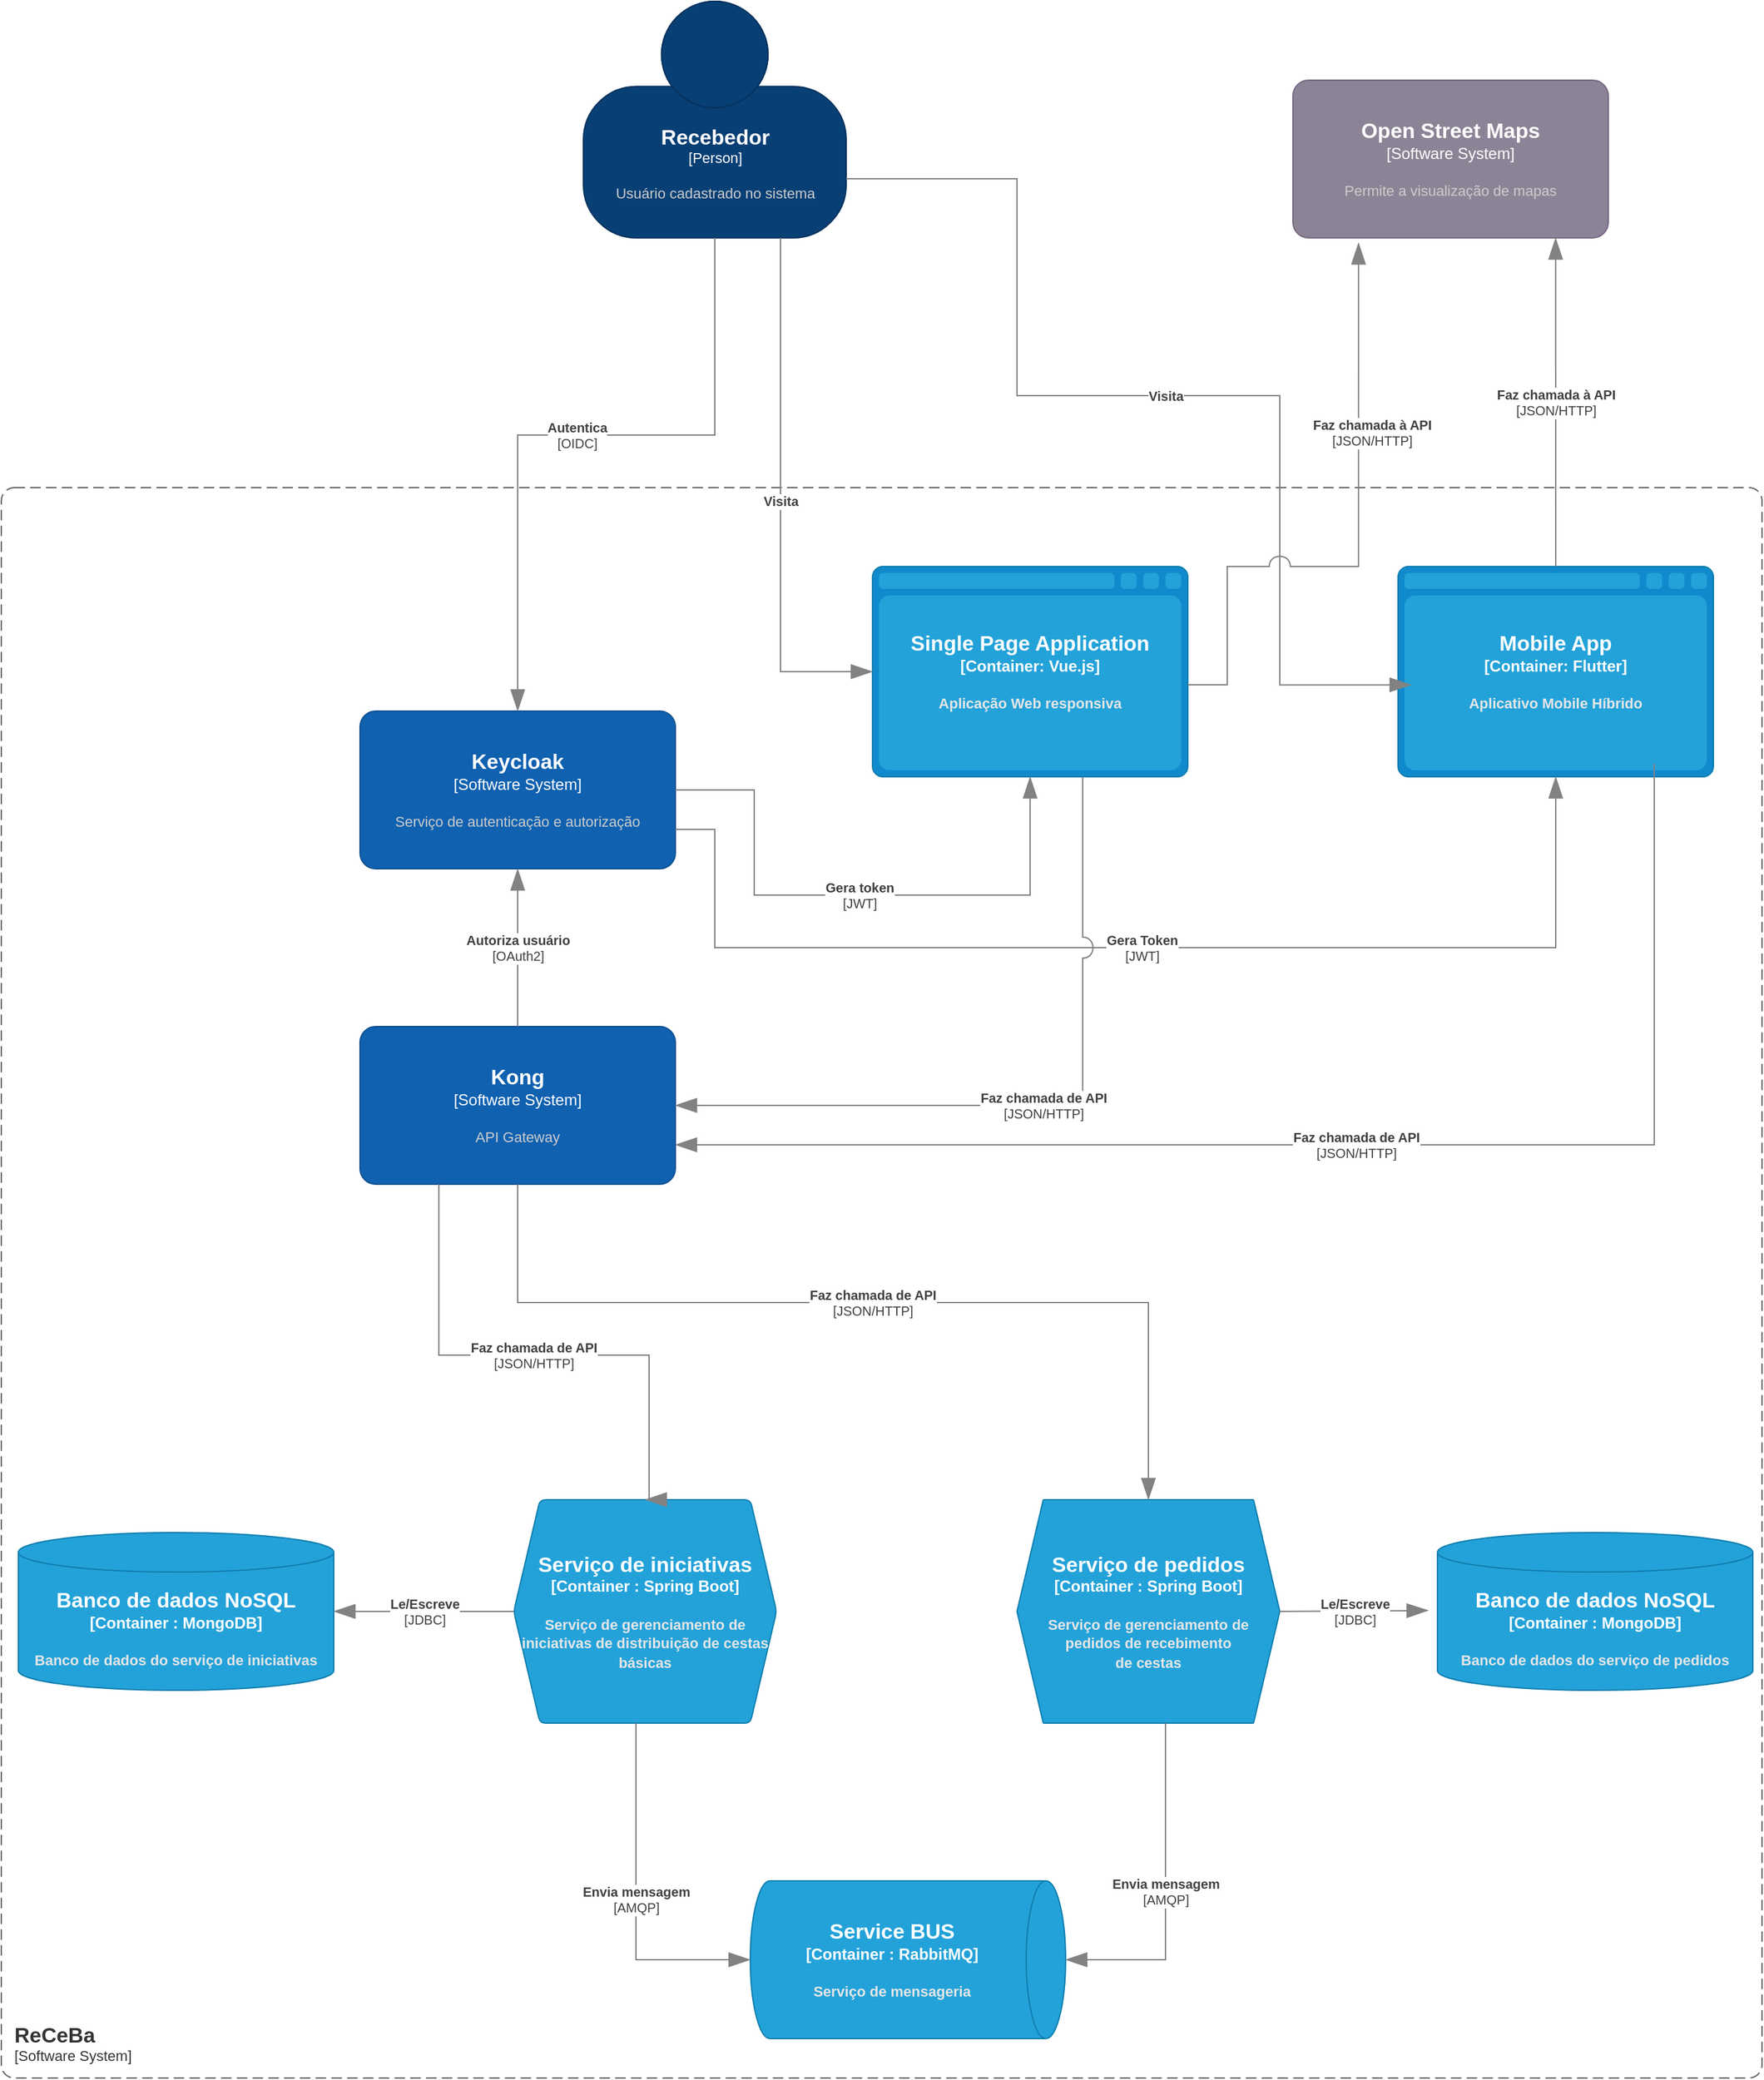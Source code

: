 <mxfile version="20.4.0" type="github">
  <diagram id="y-Y9gabqdXIpczS2H33h" name="Page-1">
    <mxGraphModel dx="2424" dy="2037" grid="1" gridSize="10" guides="1" tooltips="1" connect="1" arrows="1" fold="1" page="1" pageScale="1" pageWidth="827" pageHeight="1169" math="0" shadow="0">
      <root>
        <mxCell id="0" />
        <mxCell id="1" parent="0" />
        <object placeholders="1" c4Name="Recebedor" c4Type="Person" c4Description="Usuário cadastrado no sistema" label="&lt;font style=&quot;font-size: 16px&quot;&gt;&lt;b&gt;%c4Name%&lt;/b&gt;&lt;/font&gt;&lt;div&gt;[%c4Type%]&lt;/div&gt;&lt;br&gt;&lt;div&gt;&lt;font style=&quot;font-size: 11px&quot;&gt;&lt;font color=&quot;#cccccc&quot;&gt;%c4Description%&lt;/font&gt;&lt;/div&gt;" id="eDDs2N5m-C9f4of710V5-5">
          <mxCell style="html=1;fontSize=11;dashed=0;whitespace=wrap;fillColor=#083F75;strokeColor=#06315C;fontColor=#ffffff;shape=mxgraph.c4.person2;align=center;metaEdit=1;points=[[0.5,0,0],[1,0.5,0],[1,0.75,0],[0.75,1,0],[0.5,1,0],[0.25,1,0],[0,0.75,0],[0,0.5,0]];resizable=0;" parent="1" vertex="1">
            <mxGeometry x="-80" y="-680" width="200" height="180" as="geometry" />
          </mxCell>
        </object>
        <object placeholders="1" c4Name="Open Street Maps" c4Type="Software System" c4Description="Permite a visualização de mapas" label="&lt;font style=&quot;font-size: 16px&quot;&gt;&lt;b&gt;%c4Name%&lt;/b&gt;&lt;/font&gt;&lt;div&gt;[%c4Type%]&lt;/div&gt;&lt;br&gt;&lt;div&gt;&lt;font style=&quot;font-size: 11px&quot;&gt;&lt;font color=&quot;#cccccc&quot;&gt;%c4Description%&lt;/font&gt;&lt;/div&gt;" id="6pmbPQQ5R0QAC-_4h9A8-3">
          <mxCell style="rounded=1;whiteSpace=wrap;html=1;labelBackgroundColor=none;fillColor=#8C8496;fontColor=#ffffff;align=center;arcSize=10;strokeColor=#736782;metaEdit=1;resizable=0;points=[[0.25,0,0],[0.5,0,0],[0.75,0,0],[1,0.25,0],[1,0.5,0],[1,0.75,0],[0.75,1,0],[0.5,1,0],[0.25,1,0],[0,0.75,0],[0,0.5,0],[0,0.25,0]];" parent="1" vertex="1">
            <mxGeometry x="460" y="-620" width="240" height="120" as="geometry" />
          </mxCell>
        </object>
        <object placeholders="1" c4Name="ReCeBa" c4Type="SystemScopeBoundary" c4Application="Software System" label="&lt;font style=&quot;font-size: 16px&quot;&gt;&lt;b&gt;&lt;div style=&quot;text-align: left&quot;&gt;%c4Name%&lt;/div&gt;&lt;/b&gt;&lt;/font&gt;&lt;div style=&quot;text-align: left&quot;&gt;[%c4Application%]&lt;/div&gt;" id="wXuz3sPJkxQ7vYngn2oM-1">
          <mxCell style="rounded=1;fontSize=11;whiteSpace=wrap;html=1;dashed=1;arcSize=20;fillColor=none;strokeColor=#666666;fontColor=#333333;labelBackgroundColor=none;align=left;verticalAlign=bottom;labelBorderColor=none;spacingTop=0;spacing=10;dashPattern=8 4;metaEdit=1;rotatable=0;perimeter=rectanglePerimeter;noLabel=0;labelPadding=0;allowArrows=0;connectable=0;expand=0;recursiveResize=0;editable=1;pointerEvents=0;absoluteArcSize=1;points=[[0.25,0,0],[0.5,0,0],[0.75,0,0],[1,0.25,0],[1,0.5,0],[1,0.75,0],[0.75,1,0],[0.5,1,0],[0.25,1,0],[0,0.75,0],[0,0.5,0],[0,0.25,0]];" vertex="1" parent="1">
            <mxGeometry x="-523" y="-310" width="1340" height="1210" as="geometry" />
          </mxCell>
        </object>
        <object placeholders="1" c4Type="Single Page Application" c4Container="Container" c4Technology="Vue.js" c4Description="Aplicação Web responsiva" label="&lt;font style=&quot;font-size: 16px&quot;&gt;&lt;b&gt;%c4Type%&lt;/font&gt;&lt;div&gt;[%c4Container%:&amp;nbsp;%c4Technology%]&lt;/div&gt;&lt;br&gt;&lt;div&gt;&lt;font style=&quot;font-size: 11px&quot;&gt;&lt;font color=&quot;#E6E6E6&quot;&gt;%c4Description%&lt;/font&gt;&lt;/div&gt;" id="wXuz3sPJkxQ7vYngn2oM-3">
          <mxCell style="shape=mxgraph.c4.webBrowserContainer2;whiteSpace=wrap;html=1;boundedLbl=1;rounded=0;labelBackgroundColor=none;strokeColor=#118ACD;fillColor=#23A2D9;strokeColor=#118ACD;strokeColor2=#0E7DAD;fontSize=12;fontColor=#ffffff;align=center;metaEdit=1;points=[[0.5,0,0],[1,0.25,0],[1,0.5,0],[1,0.75,0],[0.5,1,0],[0,0.75,0],[0,0.5,0],[0,0.25,0]];resizable=0;" vertex="1" parent="1">
            <mxGeometry x="140" y="-250" width="240" height="160" as="geometry" />
          </mxCell>
        </object>
        <object placeholders="1" c4Type="Mobile App" c4Container="Container" c4Technology="Flutter" c4Description="Aplicativo Mobile Híbrido" label="&lt;font style=&quot;font-size: 16px&quot;&gt;&lt;b&gt;%c4Type%&lt;/font&gt;&lt;div&gt;[%c4Container%:&amp;nbsp;%c4Technology%]&lt;/div&gt;&lt;br&gt;&lt;div&gt;&lt;font style=&quot;font-size: 11px&quot;&gt;&lt;font color=&quot;#E6E6E6&quot;&gt;%c4Description%&lt;/font&gt;&lt;/div&gt;" id="wXuz3sPJkxQ7vYngn2oM-4">
          <mxCell style="shape=mxgraph.c4.webBrowserContainer2;whiteSpace=wrap;html=1;boundedLbl=1;rounded=0;labelBackgroundColor=none;strokeColor=#118ACD;fillColor=#23A2D9;strokeColor=#118ACD;strokeColor2=#0E7DAD;fontSize=12;fontColor=#ffffff;align=center;metaEdit=1;points=[[0.5,0,0],[1,0.25,0],[1,0.5,0],[1,0.75,0],[0.5,1,0],[0,0.75,0],[0,0.5,0],[0,0.25,0]];resizable=0;" vertex="1" parent="1">
            <mxGeometry x="540" y="-250" width="240" height="160" as="geometry" />
          </mxCell>
        </object>
        <object placeholders="1" c4Type="Serviço de iniciativas" c4Container="Container " c4Technology="Spring Boot" c4Description="Serviço de gerenciamento de iniciativas de distribuição de cestas básicas" label="&lt;font style=&quot;font-size: 16px&quot;&gt;&lt;b&gt;%c4Type%&lt;/font&gt;&lt;div&gt;[%c4Container%:&amp;nbsp;%c4Technology%]&lt;/div&gt;&lt;br&gt;&lt;div&gt;&lt;font style=&quot;font-size: 11px&quot;&gt;&lt;font color=&quot;#E6E6E6&quot;&gt;%c4Description%&lt;/font&gt;&lt;/div&gt;" id="wXuz3sPJkxQ7vYngn2oM-5">
          <mxCell style="shape=hexagon;size=20;perimeter=hexagonPerimeter2;whiteSpace=wrap;html=1;fixedSize=1;rounded=1;labelBackgroundColor=none;fillColor=#23A2D9;fontSize=12;fontColor=#ffffff;align=center;strokeColor=#0E7DAD;metaEdit=1;points=[[0.5,0,0],[1,0.25,0],[1,0.5,0],[1,0.75,0],[0.5,1,0],[0,0.75,0],[0,0.5,0],[0,0.25,0]];resizable=0;arcSize=9;" vertex="1" parent="1">
            <mxGeometry x="-133" y="460" width="200" height="170" as="geometry" />
          </mxCell>
        </object>
        <object placeholders="1" c4Type="Serviço de pedidos" c4Container="Container " c4Technology="Spring Boot" c4Description="Serviço de gerenciamento de&#xa;pedidos de recebimento&#xa;de cestas" label="&lt;font style=&quot;font-size: 16px&quot;&gt;&lt;b&gt;%c4Type%&lt;/font&gt;&lt;div&gt;[%c4Container%:&amp;nbsp;%c4Technology%]&lt;/div&gt;&lt;br&gt;&lt;div&gt;&lt;font style=&quot;font-size: 11px&quot;&gt;&lt;font color=&quot;#E6E6E6&quot;&gt;%c4Description%&lt;/font&gt;&lt;/div&gt;" id="wXuz3sPJkxQ7vYngn2oM-8">
          <mxCell style="shape=hexagon;size=20;perimeter=hexagonPerimeter2;whiteSpace=wrap;html=1;fixedSize=1;rounded=1;labelBackgroundColor=none;fillColor=#23A2D9;fontSize=12;fontColor=#ffffff;align=center;strokeColor=#0E7DAD;metaEdit=1;points=[[0.5,0,0],[1,0.25,0],[1,0.5,0],[1,0.75,0],[0.5,1,0],[0,0.75,0],[0,0.5,0],[0,0.25,0]];resizable=0;arcSize=1;" vertex="1" parent="1">
            <mxGeometry x="250" y="460" width="200" height="170" as="geometry" />
          </mxCell>
        </object>
        <object placeholders="1" c4Type="Banco de dados NoSQL" c4Container="Container " c4Technology="MongoDB" c4Description="Banco de dados do serviço de iniciativas" label="&lt;font style=&quot;font-size: 16px&quot;&gt;&lt;b&gt;%c4Type%&lt;/font&gt;&lt;div&gt;[%c4Container%:&amp;nbsp;%c4Technology%]&lt;/div&gt;&lt;br&gt;&lt;div&gt;&lt;font style=&quot;font-size: 11px&quot;&gt;&lt;font color=&quot;#E6E6E6&quot;&gt;%c4Description%&lt;/font&gt;&lt;/div&gt;" id="wXuz3sPJkxQ7vYngn2oM-9">
          <mxCell style="shape=cylinder3;size=15;whiteSpace=wrap;html=1;boundedLbl=1;rounded=0;labelBackgroundColor=none;fillColor=#23A2D9;fontSize=12;fontColor=#ffffff;align=center;strokeColor=#0E7DAD;metaEdit=1;points=[[0.5,0,0],[1,0.25,0],[1,0.5,0],[1,0.75,0],[0.5,1,0],[0,0.75,0],[0,0.5,0],[0,0.25,0]];resizable=0;" vertex="1" parent="1">
            <mxGeometry x="-510" y="485" width="240" height="120" as="geometry" />
          </mxCell>
        </object>
        <object placeholders="1" c4Type="Banco de dados NoSQL" c4Container="Container " c4Technology="MongoDB" c4Description="Banco de dados do serviço de pedidos" label="&lt;font style=&quot;font-size: 16px&quot;&gt;&lt;b&gt;%c4Type%&lt;/font&gt;&lt;div&gt;[%c4Container%:&amp;nbsp;%c4Technology%]&lt;/div&gt;&lt;br&gt;&lt;div&gt;&lt;font style=&quot;font-size: 11px&quot;&gt;&lt;font color=&quot;#E6E6E6&quot;&gt;%c4Description%&lt;/font&gt;&lt;/div&gt;" id="wXuz3sPJkxQ7vYngn2oM-12">
          <mxCell style="shape=cylinder3;size=15;whiteSpace=wrap;html=1;boundedLbl=1;rounded=0;labelBackgroundColor=none;fillColor=#23A2D9;fontSize=12;fontColor=#ffffff;align=center;strokeColor=#0E7DAD;metaEdit=1;points=[[0.5,0,0],[1,0.25,0],[1,0.5,0],[1,0.75,0],[0.5,1,0],[0,0.75,0],[0,0.5,0],[0,0.25,0]];resizable=0;" vertex="1" parent="1">
            <mxGeometry x="570" y="485" width="240" height="120" as="geometry" />
          </mxCell>
        </object>
        <object placeholders="1" c4Name="Keycloak" c4Type="Software System" c4Description="Serviço de autenticação e autorização" label="&lt;font style=&quot;font-size: 16px&quot;&gt;&lt;b&gt;%c4Name%&lt;/b&gt;&lt;/font&gt;&lt;div&gt;[%c4Type%]&lt;/div&gt;&lt;br&gt;&lt;div&gt;&lt;font style=&quot;font-size: 11px&quot;&gt;&lt;font color=&quot;#cccccc&quot;&gt;%c4Description%&lt;/font&gt;&lt;/div&gt;" id="wXuz3sPJkxQ7vYngn2oM-14">
          <mxCell style="rounded=1;whiteSpace=wrap;html=1;labelBackgroundColor=none;fillColor=#1061B0;fontColor=#ffffff;align=center;arcSize=10;strokeColor=#0D5091;metaEdit=1;resizable=0;points=[[0.25,0,0],[0.5,0,0],[0.75,0,0],[1,0.25,0],[1,0.5,0],[1,0.75,0],[0.75,1,0],[0.5,1,0],[0.25,1,0],[0,0.75,0],[0,0.5,0],[0,0.25,0]];" vertex="1" parent="1">
            <mxGeometry x="-250" y="-140" width="240" height="120" as="geometry" />
          </mxCell>
        </object>
        <object placeholders="1" c4Name="Kong" c4Type="Software System" c4Description="API Gateway" label="&lt;font style=&quot;font-size: 16px&quot;&gt;&lt;b&gt;%c4Name%&lt;/b&gt;&lt;/font&gt;&lt;div&gt;[%c4Type%]&lt;/div&gt;&lt;br&gt;&lt;div&gt;&lt;font style=&quot;font-size: 11px&quot;&gt;&lt;font color=&quot;#cccccc&quot;&gt;%c4Description%&lt;/font&gt;&lt;/div&gt;" id="wXuz3sPJkxQ7vYngn2oM-15">
          <mxCell style="rounded=1;whiteSpace=wrap;html=1;labelBackgroundColor=none;fillColor=#1061B0;fontColor=#ffffff;align=center;arcSize=10;strokeColor=#0D5091;metaEdit=1;resizable=0;points=[[0.25,0,0],[0.5,0,0],[0.75,0,0],[1,0.25,0],[1,0.5,0],[1,0.75,0],[0.75,1,0],[0.5,1,0],[0.25,1,0],[0,0.75,0],[0,0.5,0],[0,0.25,0]];" vertex="1" parent="1">
            <mxGeometry x="-250" y="100" width="240" height="120" as="geometry" />
          </mxCell>
        </object>
        <object placeholders="1" c4Type="Service BUS" c4Container="Container " c4Technology="RabbitMQ" c4Description="Serviço de mensageria" label="&lt;font style=&quot;font-size: 16px&quot;&gt;&lt;b&gt;%c4Type%&lt;/font&gt;&lt;div&gt;[%c4Container%:&amp;nbsp;%c4Technology%]&lt;/div&gt;&lt;br&gt;&lt;div&gt;&lt;font style=&quot;font-size: 11px&quot;&gt;&lt;font color=&quot;#E6E6E6&quot;&gt;%c4Description%&lt;/font&gt;&lt;/div&gt;" id="wXuz3sPJkxQ7vYngn2oM-17">
          <mxCell style="shape=cylinder3;size=15;direction=south;whiteSpace=wrap;html=1;boundedLbl=1;rounded=0;labelBackgroundColor=none;fillColor=#23A2D9;fontSize=12;fontColor=#ffffff;align=center;strokeColor=#0E7DAD;metaEdit=1;points=[[0.5,0,0],[1,0.25,0],[1,0.5,0],[1,0.75,0],[0.5,1,0],[0,0.75,0],[0,0.5,0],[0,0.25,0]];resizable=0;" vertex="1" parent="1">
            <mxGeometry x="47" y="750" width="240" height="120" as="geometry" />
          </mxCell>
        </object>
        <object placeholders="1" c4Type="Relationship" c4Description="Visita" label="&lt;div style=&quot;text-align: left&quot;&gt;&lt;div style=&quot;text-align: center&quot;&gt;&lt;b&gt;%c4Description%&lt;/b&gt;&lt;/div&gt;" id="wXuz3sPJkxQ7vYngn2oM-38">
          <mxCell style="endArrow=blockThin;html=1;fontSize=10;fontColor=#404040;strokeWidth=1;endFill=1;strokeColor=#828282;elbow=vertical;metaEdit=1;endSize=14;startSize=14;jumpStyle=arc;jumpSize=16;rounded=0;edgeStyle=orthogonalEdgeStyle;exitX=0.75;exitY=1;exitDx=0;exitDy=0;exitPerimeter=0;entryX=0;entryY=0.5;entryDx=0;entryDy=0;entryPerimeter=0;" edge="1" parent="1" source="eDDs2N5m-C9f4of710V5-5" target="wXuz3sPJkxQ7vYngn2oM-3">
            <mxGeometry width="240" relative="1" as="geometry">
              <mxPoint x="70" y="-460" as="sourcePoint" />
              <mxPoint x="270" y="110" as="targetPoint" />
              <Array as="points">
                <mxPoint x="70" y="-170" />
              </Array>
            </mxGeometry>
          </mxCell>
        </object>
        <object placeholders="1" c4Type="Relationship" c4Technology="OAuth2" c4Description="Autoriza usuário" label="&lt;div style=&quot;text-align: left&quot;&gt;&lt;div style=&quot;text-align: center&quot;&gt;&lt;b&gt;%c4Description%&lt;/b&gt;&lt;/div&gt;&lt;div style=&quot;text-align: center&quot;&gt;[%c4Technology%]&lt;/div&gt;&lt;/div&gt;" id="wXuz3sPJkxQ7vYngn2oM-41">
          <mxCell style="endArrow=blockThin;html=1;fontSize=10;fontColor=#404040;strokeWidth=1;endFill=1;strokeColor=#828282;elbow=vertical;metaEdit=1;endSize=14;startSize=14;jumpStyle=arc;jumpSize=16;rounded=0;edgeStyle=orthogonalEdgeStyle;" edge="1" parent="1" source="wXuz3sPJkxQ7vYngn2oM-15">
            <mxGeometry width="240" relative="1" as="geometry">
              <mxPoint x="-130" y="-140" as="sourcePoint" />
              <mxPoint x="-130" y="-20" as="targetPoint" />
            </mxGeometry>
          </mxCell>
        </object>
        <object placeholders="1" c4Type="Relationship" c4Description="Visita" label="&lt;div style=&quot;text-align: left&quot;&gt;&lt;div style=&quot;text-align: center&quot;&gt;&lt;b&gt;%c4Description%&lt;/b&gt;&lt;/div&gt;" id="wXuz3sPJkxQ7vYngn2oM-43">
          <mxCell style="endArrow=blockThin;html=1;fontSize=10;fontColor=#404040;strokeWidth=1;endFill=1;strokeColor=#828282;elbow=vertical;metaEdit=1;endSize=14;startSize=14;jumpStyle=arc;jumpSize=16;rounded=0;edgeStyle=orthogonalEdgeStyle;exitX=1;exitY=0.75;exitDx=0;exitDy=0;exitPerimeter=0;entryX=0.042;entryY=0.563;entryDx=0;entryDy=0;entryPerimeter=0;" edge="1" parent="1" source="eDDs2N5m-C9f4of710V5-5" target="wXuz3sPJkxQ7vYngn2oM-4">
            <mxGeometry width="240" relative="1" as="geometry">
              <mxPoint x="50" y="-490" as="sourcePoint" />
              <mxPoint x="530" y="-50" as="targetPoint" />
              <Array as="points">
                <mxPoint x="250" y="-545" />
                <mxPoint x="250" y="-380" />
                <mxPoint x="450" y="-380" />
                <mxPoint x="450" y="-160" />
              </Array>
            </mxGeometry>
          </mxCell>
        </object>
        <object placeholders="1" c4Type="Relationship" c4Technology="OIDC" c4Description="Autentica" label="&lt;div style=&quot;text-align: left&quot;&gt;&lt;div style=&quot;text-align: center&quot;&gt;&lt;b&gt;%c4Description%&lt;/b&gt;&lt;/div&gt;&lt;div style=&quot;text-align: center&quot;&gt;[%c4Technology%]&lt;/div&gt;&lt;/div&gt;" id="wXuz3sPJkxQ7vYngn2oM-44">
          <mxCell style="endArrow=blockThin;html=1;fontSize=10;fontColor=#404040;strokeWidth=1;endFill=1;strokeColor=#828282;elbow=vertical;metaEdit=1;endSize=14;startSize=14;jumpStyle=arc;jumpSize=16;rounded=0;edgeStyle=orthogonalEdgeStyle;exitX=0.5;exitY=1;exitDx=0;exitDy=0;exitPerimeter=0;entryX=0.5;entryY=0;entryDx=0;entryDy=0;entryPerimeter=0;" edge="1" parent="1" source="eDDs2N5m-C9f4of710V5-5" target="wXuz3sPJkxQ7vYngn2oM-14">
            <mxGeometry width="240" relative="1" as="geometry">
              <mxPoint x="-350" y="-400" as="sourcePoint" />
              <mxPoint x="-110" y="-400" as="targetPoint" />
              <Array as="points">
                <mxPoint x="20" y="-350" />
                <mxPoint x="-130" y="-350" />
              </Array>
            </mxGeometry>
          </mxCell>
        </object>
        <object placeholders="1" c4Type="Relationship" c4Technology="JWT" c4Description="Gera token" label="&lt;div style=&quot;text-align: left&quot;&gt;&lt;div style=&quot;text-align: center&quot;&gt;&lt;b&gt;%c4Description%&lt;/b&gt;&lt;/div&gt;&lt;div style=&quot;text-align: center&quot;&gt;[%c4Technology%]&lt;/div&gt;&lt;/div&gt;" id="wXuz3sPJkxQ7vYngn2oM-46">
          <mxCell style="endArrow=blockThin;html=1;fontSize=10;fontColor=#404040;strokeWidth=1;endFill=1;strokeColor=#828282;elbow=vertical;metaEdit=1;endSize=14;startSize=14;jumpStyle=arc;jumpSize=16;rounded=0;edgeStyle=orthogonalEdgeStyle;exitX=1;exitY=0.5;exitDx=0;exitDy=0;exitPerimeter=0;entryX=0.5;entryY=1;entryDx=0;entryDy=0;entryPerimeter=0;" edge="1" parent="1" source="wXuz3sPJkxQ7vYngn2oM-14" target="wXuz3sPJkxQ7vYngn2oM-3">
            <mxGeometry width="240" relative="1" as="geometry">
              <mxPoint x="150" y="40" as="sourcePoint" />
              <mxPoint x="390" y="40" as="targetPoint" />
              <Array as="points">
                <mxPoint x="50" y="-80" />
                <mxPoint x="50" />
                <mxPoint x="260" />
              </Array>
            </mxGeometry>
          </mxCell>
        </object>
        <object placeholders="1" c4Type="Relationship" c4Technology="JWT" c4Description="Gera Token" label="&lt;div style=&quot;text-align: left&quot;&gt;&lt;div style=&quot;text-align: center&quot;&gt;&lt;b&gt;%c4Description%&lt;/b&gt;&lt;/div&gt;&lt;div style=&quot;text-align: center&quot;&gt;[%c4Technology%]&lt;/div&gt;&lt;/div&gt;" id="wXuz3sPJkxQ7vYngn2oM-49">
          <mxCell style="endArrow=blockThin;html=1;fontSize=10;fontColor=#404040;strokeWidth=1;endFill=1;strokeColor=#828282;elbow=vertical;metaEdit=1;endSize=14;startSize=14;jumpStyle=arc;jumpSize=16;rounded=0;edgeStyle=orthogonalEdgeStyle;exitX=1;exitY=0.75;exitDx=0;exitDy=0;exitPerimeter=0;entryX=0.5;entryY=1;entryDx=0;entryDy=0;entryPerimeter=0;" edge="1" parent="1" source="wXuz3sPJkxQ7vYngn2oM-14" target="wXuz3sPJkxQ7vYngn2oM-4">
            <mxGeometry width="240" relative="1" as="geometry">
              <mxPoint x="240" y="130" as="sourcePoint" />
              <mxPoint x="480" y="130" as="targetPoint" />
              <Array as="points">
                <mxPoint x="20" y="-50" />
                <mxPoint x="20" y="40" />
                <mxPoint x="660" y="40" />
              </Array>
            </mxGeometry>
          </mxCell>
        </object>
        <object placeholders="1" c4Type="Relationship" c4Technology="JSON/HTTP" c4Description="Faz chamada de API" label="&lt;div style=&quot;text-align: left&quot;&gt;&lt;div style=&quot;text-align: center&quot;&gt;&lt;b&gt;%c4Description%&lt;/b&gt;&lt;/div&gt;&lt;div style=&quot;text-align: center&quot;&gt;[%c4Technology%]&lt;/div&gt;&lt;/div&gt;" id="wXuz3sPJkxQ7vYngn2oM-50">
          <mxCell style="endArrow=blockThin;html=1;fontSize=10;fontColor=#404040;strokeWidth=1;endFill=1;strokeColor=#828282;elbow=vertical;metaEdit=1;endSize=14;startSize=14;jumpStyle=arc;jumpSize=16;rounded=0;edgeStyle=orthogonalEdgeStyle;entryX=1;entryY=0.5;entryDx=0;entryDy=0;entryPerimeter=0;" edge="1" parent="1" target="wXuz3sPJkxQ7vYngn2oM-15">
            <mxGeometry width="240" relative="1" as="geometry">
              <mxPoint x="300" y="-90" as="sourcePoint" />
              <mxPoint x="300" y="360" as="targetPoint" />
              <Array as="points">
                <mxPoint x="300" y="160" />
              </Array>
            </mxGeometry>
          </mxCell>
        </object>
        <object placeholders="1" c4Type="Relationship" c4Technology="JSON/HTTP" c4Description="Faz chamada de API" label="&lt;div style=&quot;text-align: left&quot;&gt;&lt;div style=&quot;text-align: center&quot;&gt;&lt;b&gt;%c4Description%&lt;/b&gt;&lt;/div&gt;&lt;div style=&quot;text-align: center&quot;&gt;[%c4Technology%]&lt;/div&gt;&lt;/div&gt;" id="wXuz3sPJkxQ7vYngn2oM-51">
          <mxCell style="endArrow=blockThin;html=1;fontSize=10;fontColor=#404040;strokeWidth=1;endFill=1;strokeColor=#828282;elbow=vertical;metaEdit=1;endSize=14;startSize=14;jumpStyle=arc;jumpSize=16;rounded=0;edgeStyle=orthogonalEdgeStyle;entryX=1;entryY=0.75;entryDx=0;entryDy=0;entryPerimeter=0;" edge="1" parent="1" target="wXuz3sPJkxQ7vYngn2oM-15">
            <mxGeometry width="240" relative="1" as="geometry">
              <mxPoint x="735" y="-100.0" as="sourcePoint" />
              <mxPoint x="430" y="160" as="targetPoint" />
              <Array as="points">
                <mxPoint x="735" y="190" />
              </Array>
            </mxGeometry>
          </mxCell>
        </object>
        <object placeholders="1" c4Type="Relationship" c4Technology="JSON/HTTP" c4Description="Faz chamada de API" label="&lt;div style=&quot;text-align: left&quot;&gt;&lt;div style=&quot;text-align: center&quot;&gt;&lt;b&gt;%c4Description%&lt;/b&gt;&lt;/div&gt;&lt;div style=&quot;text-align: center&quot;&gt;[%c4Technology%]&lt;/div&gt;&lt;/div&gt;" id="wXuz3sPJkxQ7vYngn2oM-54">
          <mxCell style="endArrow=blockThin;html=1;fontSize=10;fontColor=#404040;strokeWidth=1;endFill=1;strokeColor=#828282;elbow=vertical;metaEdit=1;endSize=14;startSize=14;jumpStyle=arc;jumpSize=16;rounded=0;edgeStyle=orthogonalEdgeStyle;entryX=0.5;entryY=0;entryDx=0;entryDy=0;entryPerimeter=0;" edge="1" parent="1" source="wXuz3sPJkxQ7vYngn2oM-15" target="wXuz3sPJkxQ7vYngn2oM-8">
            <mxGeometry width="240" relative="1" as="geometry">
              <mxPoint x="-130" y="220" as="sourcePoint" />
              <mxPoint x="-130" y="460" as="targetPoint" />
              <Array as="points">
                <mxPoint x="-130" y="310" />
                <mxPoint x="350" y="310" />
              </Array>
            </mxGeometry>
          </mxCell>
        </object>
        <object placeholders="1" c4Type="Relationship" c4Technology="JSON/HTTP" c4Description="Faz chamada de API" label="&lt;div style=&quot;text-align: left&quot;&gt;&lt;div style=&quot;text-align: center&quot;&gt;&lt;b&gt;%c4Description%&lt;/b&gt;&lt;/div&gt;&lt;div style=&quot;text-align: center&quot;&gt;[%c4Technology%]&lt;/div&gt;&lt;/div&gt;" id="wXuz3sPJkxQ7vYngn2oM-55">
          <mxCell style="endArrow=blockThin;html=1;fontSize=10;fontColor=#404040;strokeWidth=1;endFill=1;strokeColor=#828282;elbow=vertical;metaEdit=1;endSize=14;startSize=14;jumpStyle=arc;jumpSize=16;rounded=0;edgeStyle=orthogonalEdgeStyle;entryX=0.5;entryY=0;entryDx=0;entryDy=0;entryPerimeter=0;exitX=0.25;exitY=1;exitDx=0;exitDy=0;exitPerimeter=0;" edge="1" parent="1" source="wXuz3sPJkxQ7vYngn2oM-15" target="wXuz3sPJkxQ7vYngn2oM-5">
            <mxGeometry width="240" relative="1" as="geometry">
              <mxPoint x="-200" y="260" as="sourcePoint" />
              <mxPoint x="280" y="500" as="targetPoint" />
              <Array as="points">
                <mxPoint x="-190" y="350" />
                <mxPoint x="-30" y="350" />
                <mxPoint x="-30" y="460" />
              </Array>
            </mxGeometry>
          </mxCell>
        </object>
        <object placeholders="1" c4Type="Relationship" c4Technology="AMQP" c4Description="Envia mensagem" label="&lt;div style=&quot;text-align: left&quot;&gt;&lt;div style=&quot;text-align: center&quot;&gt;&lt;b&gt;%c4Description%&lt;/b&gt;&lt;/div&gt;&lt;div style=&quot;text-align: center&quot;&gt;[%c4Technology%]&lt;/div&gt;&lt;/div&gt;" id="wXuz3sPJkxQ7vYngn2oM-57">
          <mxCell style="endArrow=blockThin;html=1;fontSize=10;fontColor=#404040;strokeWidth=1;endFill=1;strokeColor=#828282;elbow=vertical;metaEdit=1;endSize=14;startSize=14;jumpStyle=arc;jumpSize=16;rounded=0;edgeStyle=orthogonalEdgeStyle;entryX=0.5;entryY=1;entryDx=0;entryDy=0;entryPerimeter=0;" edge="1" parent="1" target="wXuz3sPJkxQ7vYngn2oM-17">
            <mxGeometry width="240" relative="1" as="geometry">
              <mxPoint x="-40" y="630" as="sourcePoint" />
              <mxPoint x="200" y="630" as="targetPoint" />
              <Array as="points">
                <mxPoint x="-40" y="810" />
              </Array>
            </mxGeometry>
          </mxCell>
        </object>
        <object placeholders="1" c4Type="Relationship" c4Technology="AMQP" c4Description="Envia mensagem" label="&lt;div style=&quot;text-align: left&quot;&gt;&lt;div style=&quot;text-align: center&quot;&gt;&lt;b&gt;%c4Description%&lt;/b&gt;&lt;/div&gt;&lt;div style=&quot;text-align: center&quot;&gt;[%c4Technology%]&lt;/div&gt;&lt;/div&gt;" id="wXuz3sPJkxQ7vYngn2oM-58">
          <mxCell style="endArrow=blockThin;html=1;fontSize=10;fontColor=#404040;strokeWidth=1;endFill=1;strokeColor=#828282;elbow=vertical;metaEdit=1;endSize=14;startSize=14;jumpStyle=arc;jumpSize=16;rounded=0;edgeStyle=orthogonalEdgeStyle;entryX=0.5;entryY=0;entryDx=0;entryDy=0;entryPerimeter=0;" edge="1" parent="1" target="wXuz3sPJkxQ7vYngn2oM-17">
            <mxGeometry width="240" relative="1" as="geometry">
              <mxPoint x="363" y="630" as="sourcePoint" />
              <mxPoint x="450" y="810" as="targetPoint" />
              <Array as="points">
                <mxPoint x="363" y="810" />
              </Array>
            </mxGeometry>
          </mxCell>
        </object>
        <object placeholders="1" c4Type="Relationship" c4Technology="JDBC" c4Description="Le/Escreve" label="&lt;div style=&quot;text-align: left&quot;&gt;&lt;div style=&quot;text-align: center&quot;&gt;&lt;b&gt;%c4Description%&lt;/b&gt;&lt;/div&gt;&lt;div style=&quot;text-align: center&quot;&gt;[%c4Technology%]&lt;/div&gt;&lt;/div&gt;" id="wXuz3sPJkxQ7vYngn2oM-61">
          <mxCell style="endArrow=blockThin;html=1;fontSize=10;fontColor=#404040;strokeWidth=1;endFill=1;strokeColor=#828282;elbow=vertical;metaEdit=1;endSize=14;startSize=14;jumpStyle=arc;jumpSize=16;rounded=0;edgeStyle=orthogonalEdgeStyle;" edge="1" parent="1" source="wXuz3sPJkxQ7vYngn2oM-5">
            <mxGeometry width="240" relative="1" as="geometry">
              <mxPoint x="-373" y="545" as="sourcePoint" />
              <mxPoint x="-270" y="545" as="targetPoint" />
            </mxGeometry>
          </mxCell>
        </object>
        <object placeholders="1" c4Type="Relationship" c4Technology="JDBC" c4Description="Le/Escreve" label="&lt;div style=&quot;text-align: left&quot;&gt;&lt;div style=&quot;text-align: center&quot;&gt;&lt;b&gt;%c4Description%&lt;/b&gt;&lt;/div&gt;&lt;div style=&quot;text-align: center&quot;&gt;[%c4Technology%]&lt;/div&gt;&lt;/div&gt;" id="wXuz3sPJkxQ7vYngn2oM-65">
          <mxCell style="endArrow=blockThin;html=1;fontSize=10;fontColor=#404040;strokeWidth=1;endFill=1;strokeColor=#828282;elbow=vertical;metaEdit=1;endSize=14;startSize=14;jumpStyle=arc;jumpSize=16;rounded=0;edgeStyle=orthogonalEdgeStyle;exitX=1;exitY=0.5;exitDx=0;exitDy=0;exitPerimeter=0;" edge="1" parent="1" source="wXuz3sPJkxQ7vYngn2oM-8">
            <mxGeometry width="240" relative="1" as="geometry">
              <mxPoint x="700" y="544.23" as="sourcePoint" />
              <mxPoint x="563" y="544.23" as="targetPoint" />
            </mxGeometry>
          </mxCell>
        </object>
        <object placeholders="1" c4Type="Relationship" c4Technology="JSON/HTTP" c4Description="Faz chamada à API" label="&lt;div style=&quot;text-align: left&quot;&gt;&lt;div style=&quot;text-align: center&quot;&gt;&lt;b&gt;%c4Description%&lt;/b&gt;&lt;/div&gt;&lt;div style=&quot;text-align: center&quot;&gt;[%c4Technology%]&lt;/div&gt;&lt;/div&gt;" id="wXuz3sPJkxQ7vYngn2oM-67">
          <mxCell style="endArrow=blockThin;html=1;fontSize=10;fontColor=#404040;strokeWidth=1;endFill=1;strokeColor=#828282;elbow=vertical;metaEdit=1;endSize=14;startSize=14;jumpStyle=arc;jumpSize=16;rounded=0;edgeStyle=orthogonalEdgeStyle;entryX=0.833;entryY=1;entryDx=0;entryDy=0;entryPerimeter=0;" edge="1" parent="1" source="wXuz3sPJkxQ7vYngn2oM-4" target="6pmbPQQ5R0QAC-_4h9A8-3">
            <mxGeometry width="240" relative="1" as="geometry">
              <mxPoint x="660" y="-490" as="sourcePoint" />
              <mxPoint x="660" y="-430" as="targetPoint" />
            </mxGeometry>
          </mxCell>
        </object>
        <object placeholders="1" c4Type="Relationship" c4Technology="JSON/HTTP" c4Description="Faz chamada à API" label="&lt;div style=&quot;text-align: left&quot;&gt;&lt;div style=&quot;text-align: center&quot;&gt;&lt;b&gt;%c4Description%&lt;/b&gt;&lt;/div&gt;&lt;div style=&quot;text-align: center&quot;&gt;[%c4Technology%]&lt;/div&gt;&lt;/div&gt;" id="wXuz3sPJkxQ7vYngn2oM-68">
          <mxCell style="endArrow=blockThin;html=1;fontSize=10;fontColor=#404040;strokeWidth=1;endFill=1;strokeColor=#828282;elbow=vertical;metaEdit=1;endSize=14;startSize=14;jumpStyle=arc;jumpSize=16;rounded=0;edgeStyle=orthogonalEdgeStyle;entryX=0.208;entryY=1.031;entryDx=0;entryDy=0;entryPerimeter=0;" edge="1" parent="1" target="6pmbPQQ5R0QAC-_4h9A8-3">
            <mxGeometry x="0.382" y="-10" width="240" relative="1" as="geometry">
              <mxPoint x="380" y="-160" as="sourcePoint" />
              <mxPoint x="420" y="-170.0" as="targetPoint" />
              <Array as="points">
                <mxPoint x="410" y="-160" />
                <mxPoint x="410" y="-250" />
                <mxPoint x="510" y="-250" />
              </Array>
              <mxPoint as="offset" />
            </mxGeometry>
          </mxCell>
        </object>
      </root>
    </mxGraphModel>
  </diagram>
</mxfile>
